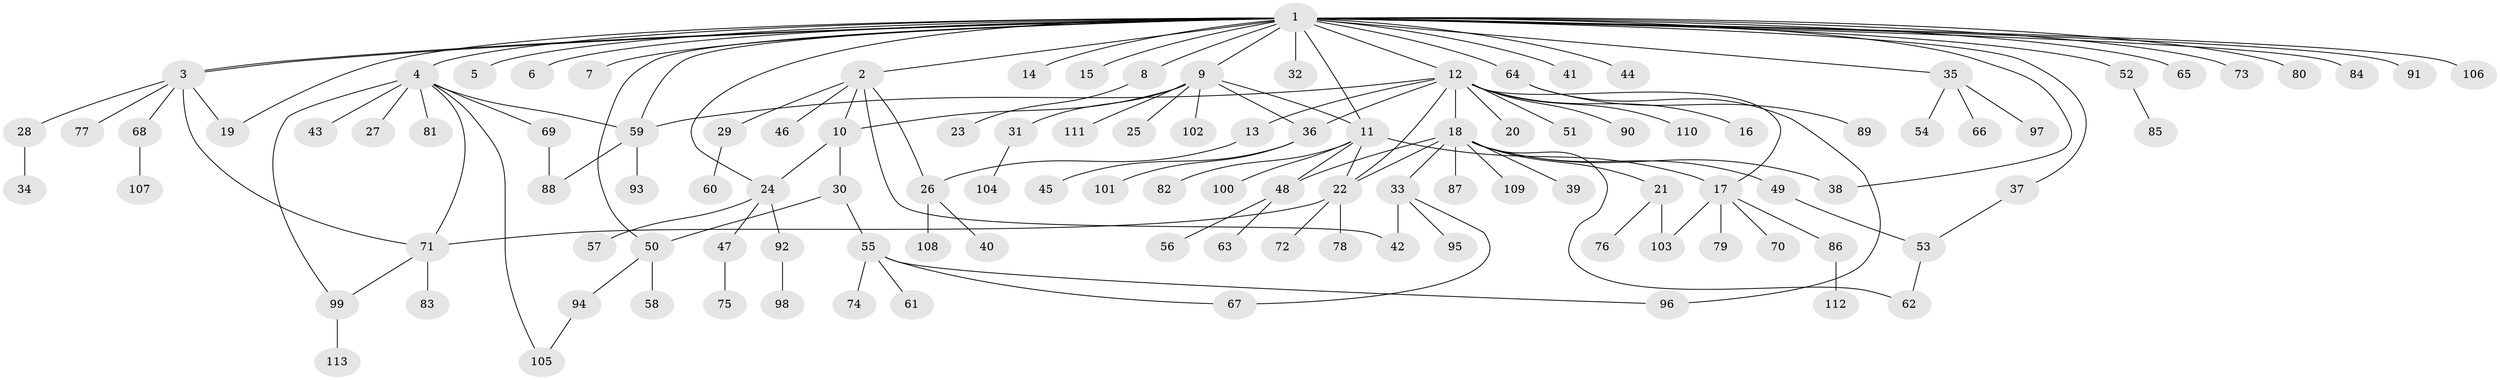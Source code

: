 // Generated by graph-tools (version 1.1) at 2025/14/03/09/25 04:14:38]
// undirected, 113 vertices, 138 edges
graph export_dot {
graph [start="1"]
  node [color=gray90,style=filled];
  1;
  2;
  3;
  4;
  5;
  6;
  7;
  8;
  9;
  10;
  11;
  12;
  13;
  14;
  15;
  16;
  17;
  18;
  19;
  20;
  21;
  22;
  23;
  24;
  25;
  26;
  27;
  28;
  29;
  30;
  31;
  32;
  33;
  34;
  35;
  36;
  37;
  38;
  39;
  40;
  41;
  42;
  43;
  44;
  45;
  46;
  47;
  48;
  49;
  50;
  51;
  52;
  53;
  54;
  55;
  56;
  57;
  58;
  59;
  60;
  61;
  62;
  63;
  64;
  65;
  66;
  67;
  68;
  69;
  70;
  71;
  72;
  73;
  74;
  75;
  76;
  77;
  78;
  79;
  80;
  81;
  82;
  83;
  84;
  85;
  86;
  87;
  88;
  89;
  90;
  91;
  92;
  93;
  94;
  95;
  96;
  97;
  98;
  99;
  100;
  101;
  102;
  103;
  104;
  105;
  106;
  107;
  108;
  109;
  110;
  111;
  112;
  113;
  1 -- 2;
  1 -- 3;
  1 -- 3;
  1 -- 4;
  1 -- 5;
  1 -- 6;
  1 -- 7;
  1 -- 8;
  1 -- 9;
  1 -- 11;
  1 -- 12;
  1 -- 14;
  1 -- 15;
  1 -- 19;
  1 -- 24;
  1 -- 32;
  1 -- 35;
  1 -- 37;
  1 -- 38;
  1 -- 41;
  1 -- 44;
  1 -- 50;
  1 -- 52;
  1 -- 59;
  1 -- 64;
  1 -- 65;
  1 -- 73;
  1 -- 80;
  1 -- 84;
  1 -- 91;
  1 -- 106;
  2 -- 10;
  2 -- 26;
  2 -- 29;
  2 -- 42;
  2 -- 46;
  3 -- 19;
  3 -- 28;
  3 -- 68;
  3 -- 71;
  3 -- 77;
  4 -- 27;
  4 -- 43;
  4 -- 59;
  4 -- 69;
  4 -- 71;
  4 -- 81;
  4 -- 99;
  4 -- 105;
  8 -- 23;
  9 -- 10;
  9 -- 11;
  9 -- 25;
  9 -- 31;
  9 -- 36;
  9 -- 102;
  9 -- 111;
  10 -- 24;
  10 -- 30;
  11 -- 17;
  11 -- 22;
  11 -- 48;
  11 -- 82;
  11 -- 100;
  12 -- 13;
  12 -- 16;
  12 -- 17;
  12 -- 18;
  12 -- 20;
  12 -- 22;
  12 -- 36;
  12 -- 51;
  12 -- 59;
  12 -- 90;
  12 -- 110;
  13 -- 26;
  17 -- 70;
  17 -- 79;
  17 -- 86;
  17 -- 103;
  18 -- 21;
  18 -- 22;
  18 -- 33;
  18 -- 38;
  18 -- 39;
  18 -- 48;
  18 -- 49;
  18 -- 62;
  18 -- 87;
  18 -- 109;
  21 -- 76;
  21 -- 103;
  22 -- 71;
  22 -- 72;
  22 -- 78;
  24 -- 47;
  24 -- 57;
  24 -- 92;
  26 -- 40;
  26 -- 108;
  28 -- 34;
  29 -- 60;
  30 -- 50;
  30 -- 55;
  31 -- 104;
  33 -- 42;
  33 -- 67;
  33 -- 95;
  35 -- 54;
  35 -- 66;
  35 -- 97;
  36 -- 45;
  36 -- 101;
  37 -- 53;
  47 -- 75;
  48 -- 56;
  48 -- 63;
  49 -- 53;
  50 -- 58;
  50 -- 94;
  52 -- 85;
  53 -- 62;
  55 -- 61;
  55 -- 67;
  55 -- 74;
  55 -- 96;
  59 -- 88;
  59 -- 93;
  64 -- 89;
  64 -- 96;
  68 -- 107;
  69 -- 88;
  71 -- 83;
  71 -- 99;
  86 -- 112;
  92 -- 98;
  94 -- 105;
  99 -- 113;
}
